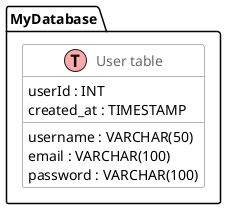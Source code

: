 @startuml Users_Table

!define TABLE(name,desc) class name as "desc" << (T,#FFAAAA) >>
!define FIELD(name,desc) name : desc

skinparam class {
    BackgroundColor White
    ArrowColor DimGray
    BorderColor DimGray
    FontColor DimGray
}

package "MyDatabase" {
    TABLE(Users, "User table") {
        FIELD(userId, INT)
        FIELD(username, VARCHAR(50))
        FIELD(email, VARCHAR(100))
        FIELD(password, VARCHAR(100))
        FIELD(created_at, TIMESTAMP)
    }
}

@enduml